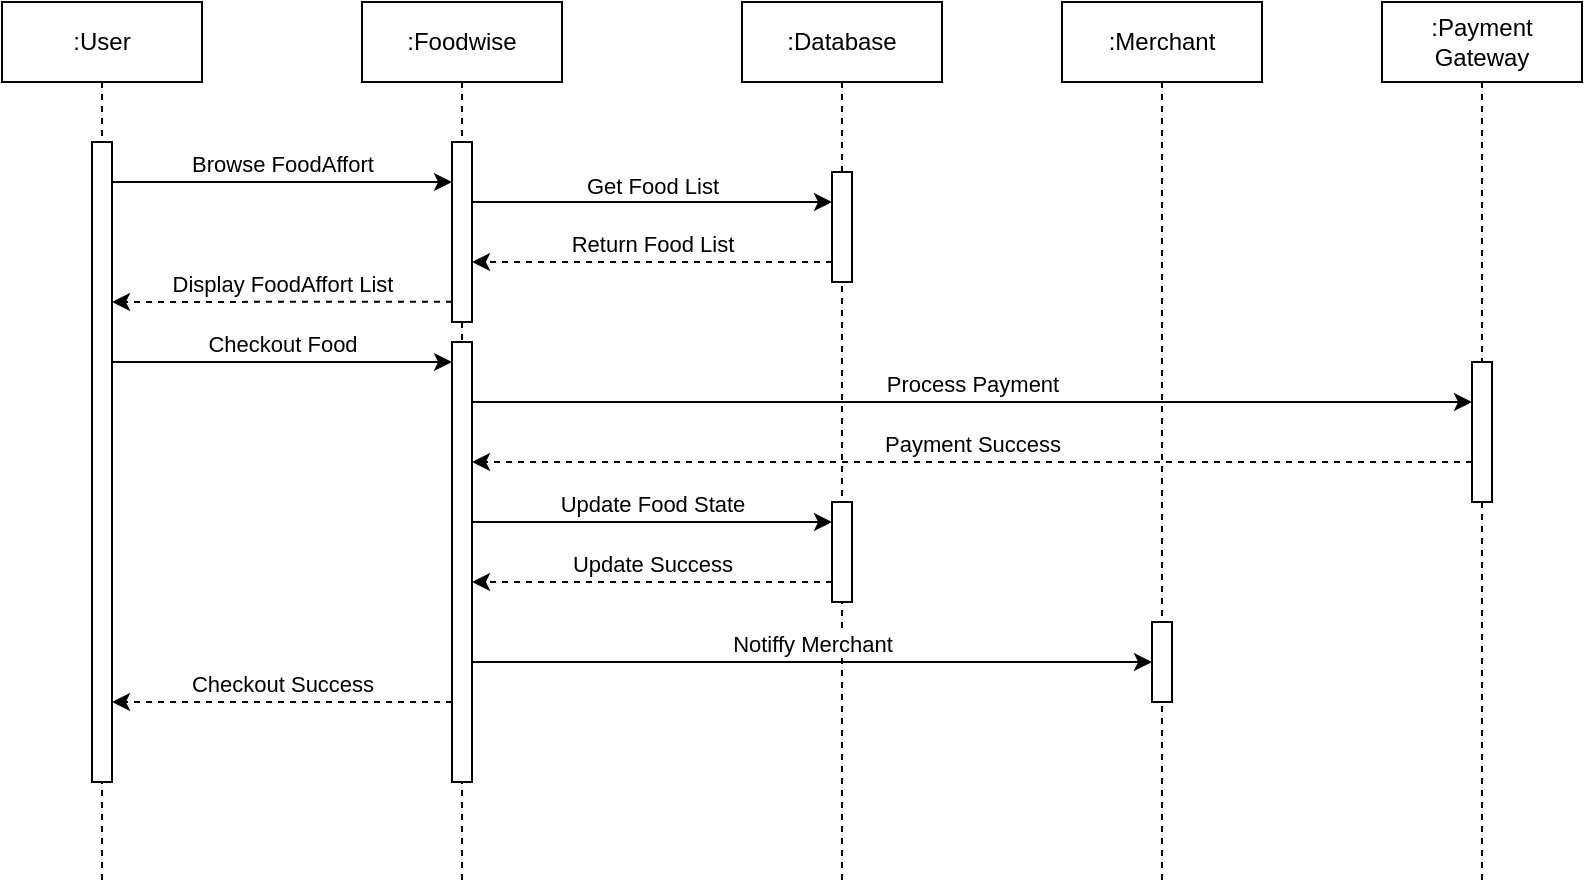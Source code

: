 <mxfile version="22.1.16" type="github">
  <diagram name="Page-1" id="2YBvvXClWsGukQMizWep">
    <mxGraphModel dx="989" dy="545" grid="1" gridSize="10" guides="1" tooltips="1" connect="1" arrows="1" fold="1" page="1" pageScale="1" pageWidth="850" pageHeight="1100" math="0" shadow="0">
      <root>
        <mxCell id="0" />
        <mxCell id="1" parent="0" />
        <mxCell id="aM9ryv3xv72pqoxQDRHE-1" value="&lt;div&gt;:User&lt;/div&gt;" style="shape=umlLifeline;perimeter=lifelinePerimeter;whiteSpace=wrap;html=1;container=0;dropTarget=0;collapsible=0;recursiveResize=0;outlineConnect=0;portConstraint=eastwest;newEdgeStyle={&quot;edgeStyle&quot;:&quot;elbowEdgeStyle&quot;,&quot;elbow&quot;:&quot;vertical&quot;,&quot;curved&quot;:0,&quot;rounded&quot;:0};" parent="1" vertex="1">
          <mxGeometry x="40" y="40" width="100" height="440" as="geometry" />
        </mxCell>
        <mxCell id="aM9ryv3xv72pqoxQDRHE-2" value="" style="html=1;points=[];perimeter=orthogonalPerimeter;outlineConnect=0;targetShapes=umlLifeline;portConstraint=eastwest;newEdgeStyle={&quot;edgeStyle&quot;:&quot;elbowEdgeStyle&quot;,&quot;elbow&quot;:&quot;vertical&quot;,&quot;curved&quot;:0,&quot;rounded&quot;:0};" parent="aM9ryv3xv72pqoxQDRHE-1" vertex="1">
          <mxGeometry x="45" y="70" width="10" height="320" as="geometry" />
        </mxCell>
        <mxCell id="aM9ryv3xv72pqoxQDRHE-5" value=":Foodwise" style="shape=umlLifeline;perimeter=lifelinePerimeter;whiteSpace=wrap;html=1;container=0;dropTarget=0;collapsible=0;recursiveResize=0;outlineConnect=0;portConstraint=eastwest;newEdgeStyle={&quot;edgeStyle&quot;:&quot;elbowEdgeStyle&quot;,&quot;elbow&quot;:&quot;vertical&quot;,&quot;curved&quot;:0,&quot;rounded&quot;:0};" parent="1" vertex="1">
          <mxGeometry x="220" y="40" width="100" height="440" as="geometry" />
        </mxCell>
        <mxCell id="aM9ryv3xv72pqoxQDRHE-6" value="" style="html=1;points=[];perimeter=orthogonalPerimeter;outlineConnect=0;targetShapes=umlLifeline;portConstraint=eastwest;newEdgeStyle={&quot;edgeStyle&quot;:&quot;elbowEdgeStyle&quot;,&quot;elbow&quot;:&quot;vertical&quot;,&quot;curved&quot;:0,&quot;rounded&quot;:0};" parent="aM9ryv3xv72pqoxQDRHE-5" vertex="1">
          <mxGeometry x="45" y="70" width="10" height="90" as="geometry" />
        </mxCell>
        <mxCell id="fjGsSCaScct3jczdldYU-30" value="" style="html=1;points=[];perimeter=orthogonalPerimeter;outlineConnect=0;targetShapes=umlLifeline;portConstraint=eastwest;newEdgeStyle={&quot;edgeStyle&quot;:&quot;elbowEdgeStyle&quot;,&quot;elbow&quot;:&quot;vertical&quot;,&quot;curved&quot;:0,&quot;rounded&quot;:0};" vertex="1" parent="aM9ryv3xv72pqoxQDRHE-5">
          <mxGeometry x="45" y="170" width="10" height="220" as="geometry" />
        </mxCell>
        <mxCell id="fjGsSCaScct3jczdldYU-10" value=":Database" style="shape=umlLifeline;perimeter=lifelinePerimeter;whiteSpace=wrap;html=1;container=0;dropTarget=0;collapsible=0;recursiveResize=0;outlineConnect=0;portConstraint=eastwest;newEdgeStyle={&quot;edgeStyle&quot;:&quot;elbowEdgeStyle&quot;,&quot;elbow&quot;:&quot;vertical&quot;,&quot;curved&quot;:0,&quot;rounded&quot;:0};" vertex="1" parent="1">
          <mxGeometry x="410" y="40" width="100" height="440" as="geometry" />
        </mxCell>
        <mxCell id="fjGsSCaScct3jczdldYU-11" value="" style="html=1;points=[];perimeter=orthogonalPerimeter;outlineConnect=0;targetShapes=umlLifeline;portConstraint=eastwest;newEdgeStyle={&quot;edgeStyle&quot;:&quot;elbowEdgeStyle&quot;,&quot;elbow&quot;:&quot;vertical&quot;,&quot;curved&quot;:0,&quot;rounded&quot;:0};" vertex="1" parent="fjGsSCaScct3jczdldYU-10">
          <mxGeometry x="45" y="85" width="10" height="55" as="geometry" />
        </mxCell>
        <mxCell id="fjGsSCaScct3jczdldYU-42" value="" style="html=1;points=[];perimeter=orthogonalPerimeter;outlineConnect=0;targetShapes=umlLifeline;portConstraint=eastwest;newEdgeStyle={&quot;edgeStyle&quot;:&quot;elbowEdgeStyle&quot;,&quot;elbow&quot;:&quot;vertical&quot;,&quot;curved&quot;:0,&quot;rounded&quot;:0};" vertex="1" parent="fjGsSCaScct3jczdldYU-10">
          <mxGeometry x="45" y="250" width="10" height="50" as="geometry" />
        </mxCell>
        <mxCell id="fjGsSCaScct3jczdldYU-19" value="Browse FoodAffort" style="edgeStyle=elbowEdgeStyle;rounded=0;orthogonalLoop=1;jettySize=auto;html=1;elbow=vertical;curved=0;verticalAlign=bottom;" edge="1" parent="1" source="aM9ryv3xv72pqoxQDRHE-2" target="aM9ryv3xv72pqoxQDRHE-6">
          <mxGeometry x="-0.002" relative="1" as="geometry">
            <Array as="points">
              <mxPoint x="190" y="130" />
            </Array>
            <mxPoint as="offset" />
          </mxGeometry>
        </mxCell>
        <mxCell id="fjGsSCaScct3jczdldYU-20" style="edgeStyle=elbowEdgeStyle;rounded=0;orthogonalLoop=1;jettySize=auto;html=1;elbow=vertical;curved=0;" edge="1" parent="1" source="aM9ryv3xv72pqoxQDRHE-6" target="fjGsSCaScct3jczdldYU-11">
          <mxGeometry relative="1" as="geometry">
            <mxPoint x="230" y="180" as="sourcePoint" />
            <mxPoint x="450.0" y="130" as="targetPoint" />
            <Array as="points">
              <mxPoint x="310" y="140" />
              <mxPoint x="320" y="140" />
              <mxPoint x="340" y="130" />
              <mxPoint x="340" y="180" />
              <mxPoint x="284" y="106" />
            </Array>
          </mxGeometry>
        </mxCell>
        <mxCell id="fjGsSCaScct3jczdldYU-21" value="&lt;div&gt;Get Food List&lt;/div&gt;" style="edgeLabel;html=1;align=center;verticalAlign=bottom;resizable=0;points=[];" vertex="1" connectable="0" parent="fjGsSCaScct3jczdldYU-20">
          <mxGeometry relative="1" as="geometry">
            <mxPoint as="offset" />
          </mxGeometry>
        </mxCell>
        <mxCell id="fjGsSCaScct3jczdldYU-24" value="Return Food List" style="endArrow=classic;html=1;rounded=0;dashed=1;edgeStyle=elbowEdgeStyle;elbow=vertical;labelPosition=center;verticalLabelPosition=middle;align=center;verticalAlign=bottom;" edge="1" parent="1">
          <mxGeometry width="50" height="50" relative="1" as="geometry">
            <mxPoint x="455.0" y="170" as="sourcePoint" />
            <mxPoint x="275" y="170" as="targetPoint" />
            <Array as="points">
              <mxPoint x="370" y="170" />
              <mxPoint x="360" y="160" />
            </Array>
          </mxGeometry>
        </mxCell>
        <mxCell id="fjGsSCaScct3jczdldYU-26" value="Display FoodAffort List" style="edgeStyle=elbowEdgeStyle;rounded=0;orthogonalLoop=1;jettySize=auto;html=1;elbow=vertical;curved=0;dashed=1;verticalAlign=bottom;" edge="1" parent="1" target="aM9ryv3xv72pqoxQDRHE-2">
          <mxGeometry relative="1" as="geometry">
            <mxPoint x="265" y="189.835" as="sourcePoint" />
            <mxPoint x="95" y="190.172" as="targetPoint" />
          </mxGeometry>
        </mxCell>
        <mxCell id="fjGsSCaScct3jczdldYU-31" value=":Merchant" style="shape=umlLifeline;perimeter=lifelinePerimeter;whiteSpace=wrap;html=1;container=0;dropTarget=0;collapsible=0;recursiveResize=0;outlineConnect=0;portConstraint=eastwest;newEdgeStyle={&quot;edgeStyle&quot;:&quot;elbowEdgeStyle&quot;,&quot;elbow&quot;:&quot;vertical&quot;,&quot;curved&quot;:0,&quot;rounded&quot;:0};" vertex="1" parent="1">
          <mxGeometry x="570" y="40" width="100" height="440" as="geometry" />
        </mxCell>
        <mxCell id="fjGsSCaScct3jczdldYU-45" value="" style="html=1;points=[];perimeter=orthogonalPerimeter;outlineConnect=0;targetShapes=umlLifeline;portConstraint=eastwest;newEdgeStyle={&quot;edgeStyle&quot;:&quot;elbowEdgeStyle&quot;,&quot;elbow&quot;:&quot;vertical&quot;,&quot;curved&quot;:0,&quot;rounded&quot;:0};" vertex="1" parent="fjGsSCaScct3jczdldYU-31">
          <mxGeometry x="45" y="310" width="10" height="40" as="geometry" />
        </mxCell>
        <mxCell id="fjGsSCaScct3jczdldYU-33" value=":Payment Gateway" style="shape=umlLifeline;perimeter=lifelinePerimeter;whiteSpace=wrap;html=1;container=0;dropTarget=0;collapsible=0;recursiveResize=0;outlineConnect=0;portConstraint=eastwest;newEdgeStyle={&quot;edgeStyle&quot;:&quot;elbowEdgeStyle&quot;,&quot;elbow&quot;:&quot;vertical&quot;,&quot;curved&quot;:0,&quot;rounded&quot;:0};" vertex="1" parent="1">
          <mxGeometry x="730" y="40" width="100" height="440" as="geometry" />
        </mxCell>
        <mxCell id="fjGsSCaScct3jczdldYU-34" value="" style="html=1;points=[];perimeter=orthogonalPerimeter;outlineConnect=0;targetShapes=umlLifeline;portConstraint=eastwest;newEdgeStyle={&quot;edgeStyle&quot;:&quot;elbowEdgeStyle&quot;,&quot;elbow&quot;:&quot;vertical&quot;,&quot;curved&quot;:0,&quot;rounded&quot;:0};" vertex="1" parent="fjGsSCaScct3jczdldYU-33">
          <mxGeometry x="45" y="180" width="10" height="70" as="geometry" />
        </mxCell>
        <mxCell id="fjGsSCaScct3jczdldYU-35" value="&lt;div&gt;Checkout Food&lt;/div&gt;" style="edgeStyle=elbowEdgeStyle;rounded=0;orthogonalLoop=1;jettySize=auto;html=1;elbow=vertical;curved=0;verticalAlign=bottom;" edge="1" parent="1">
          <mxGeometry relative="1" as="geometry">
            <mxPoint x="95" y="220" as="sourcePoint" />
            <mxPoint x="265" y="220" as="targetPoint" />
            <mxPoint as="offset" />
          </mxGeometry>
        </mxCell>
        <mxCell id="fjGsSCaScct3jczdldYU-37" value="Process Payment" style="edgeStyle=elbowEdgeStyle;rounded=0;orthogonalLoop=1;jettySize=auto;html=1;elbow=vertical;curved=0;verticalAlign=bottom;" edge="1" parent="1" source="fjGsSCaScct3jczdldYU-30" target="fjGsSCaScct3jczdldYU-34">
          <mxGeometry relative="1" as="geometry">
            <mxPoint x="615.0" y="240" as="targetPoint" />
            <Array as="points">
              <mxPoint x="320" y="240" />
              <mxPoint x="310" y="230" />
            </Array>
          </mxGeometry>
        </mxCell>
        <mxCell id="fjGsSCaScct3jczdldYU-40" value="Payment Success" style="edgeStyle=elbowEdgeStyle;rounded=0;orthogonalLoop=1;jettySize=auto;html=1;elbow=vertical;curved=0;verticalAlign=bottom;dashed=1;" edge="1" parent="1">
          <mxGeometry relative="1" as="geometry">
            <mxPoint x="775.0" y="270" as="sourcePoint" />
            <mxPoint x="275" y="270" as="targetPoint" />
            <Array as="points">
              <mxPoint x="350" y="270" />
            </Array>
          </mxGeometry>
        </mxCell>
        <mxCell id="fjGsSCaScct3jczdldYU-43" value="Update Food State" style="edgeStyle=elbowEdgeStyle;rounded=0;orthogonalLoop=1;jettySize=auto;html=1;elbow=vertical;curved=0;verticalAlign=bottom;" edge="1" parent="1" source="fjGsSCaScct3jczdldYU-30" target="fjGsSCaScct3jczdldYU-42">
          <mxGeometry relative="1" as="geometry">
            <Array as="points">
              <mxPoint x="340" y="300" />
            </Array>
          </mxGeometry>
        </mxCell>
        <mxCell id="fjGsSCaScct3jczdldYU-44" value="Update Success" style="edgeStyle=elbowEdgeStyle;rounded=0;orthogonalLoop=1;jettySize=auto;html=1;elbow=vertical;curved=0;verticalAlign=bottom;dashed=1;" edge="1" parent="1" source="fjGsSCaScct3jczdldYU-42" target="fjGsSCaScct3jczdldYU-30">
          <mxGeometry relative="1" as="geometry">
            <mxPoint x="450.0" y="320.004" as="sourcePoint" />
            <mxPoint x="270" y="320.004" as="targetPoint" />
            <Array as="points">
              <mxPoint x="320" y="330" />
              <mxPoint x="300" y="320" />
            </Array>
          </mxGeometry>
        </mxCell>
        <mxCell id="fjGsSCaScct3jczdldYU-46" value="Notiffy Merchant" style="edgeStyle=elbowEdgeStyle;rounded=0;orthogonalLoop=1;jettySize=auto;html=1;elbow=vertical;curved=0;verticalAlign=bottom;" edge="1" parent="1">
          <mxGeometry relative="1" as="geometry">
            <mxPoint x="275" y="370.005" as="sourcePoint" />
            <mxPoint x="615.0" y="370.005" as="targetPoint" />
            <Array as="points" />
          </mxGeometry>
        </mxCell>
        <mxCell id="fjGsSCaScct3jczdldYU-48" value="Checkout Success" style="edgeStyle=elbowEdgeStyle;rounded=0;orthogonalLoop=1;jettySize=auto;html=1;elbow=vertical;curved=0;verticalAlign=bottom;dashed=1;" edge="1" parent="1" source="fjGsSCaScct3jczdldYU-30" target="aM9ryv3xv72pqoxQDRHE-2">
          <mxGeometry relative="1" as="geometry">
            <Array as="points">
              <mxPoint x="210" y="390" />
            </Array>
          </mxGeometry>
        </mxCell>
      </root>
    </mxGraphModel>
  </diagram>
</mxfile>
